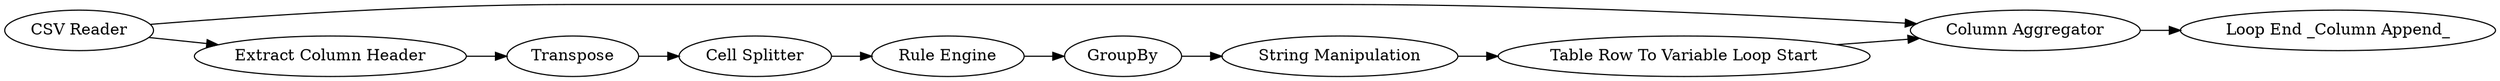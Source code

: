 digraph {
	4 [label="Column Aggregator"]
	8 [label="Extract Column Header"]
	10 [label=Transpose]
	11 [label=GroupBy]
	13 [label="Cell Splitter"]
	14 [label="Rule Engine"]
	15 [label="Table Row To Variable Loop Start"]
	16 [label="String Manipulation"]
	18 [label="Loop End _Column Append_"]
	19 [label="CSV Reader"]
	4 -> 18
	8 -> 10
	10 -> 13
	11 -> 16
	13 -> 14
	14 -> 11
	15 -> 4
	16 -> 15
	19 -> 8
	19 -> 4
	rankdir=LR
}
